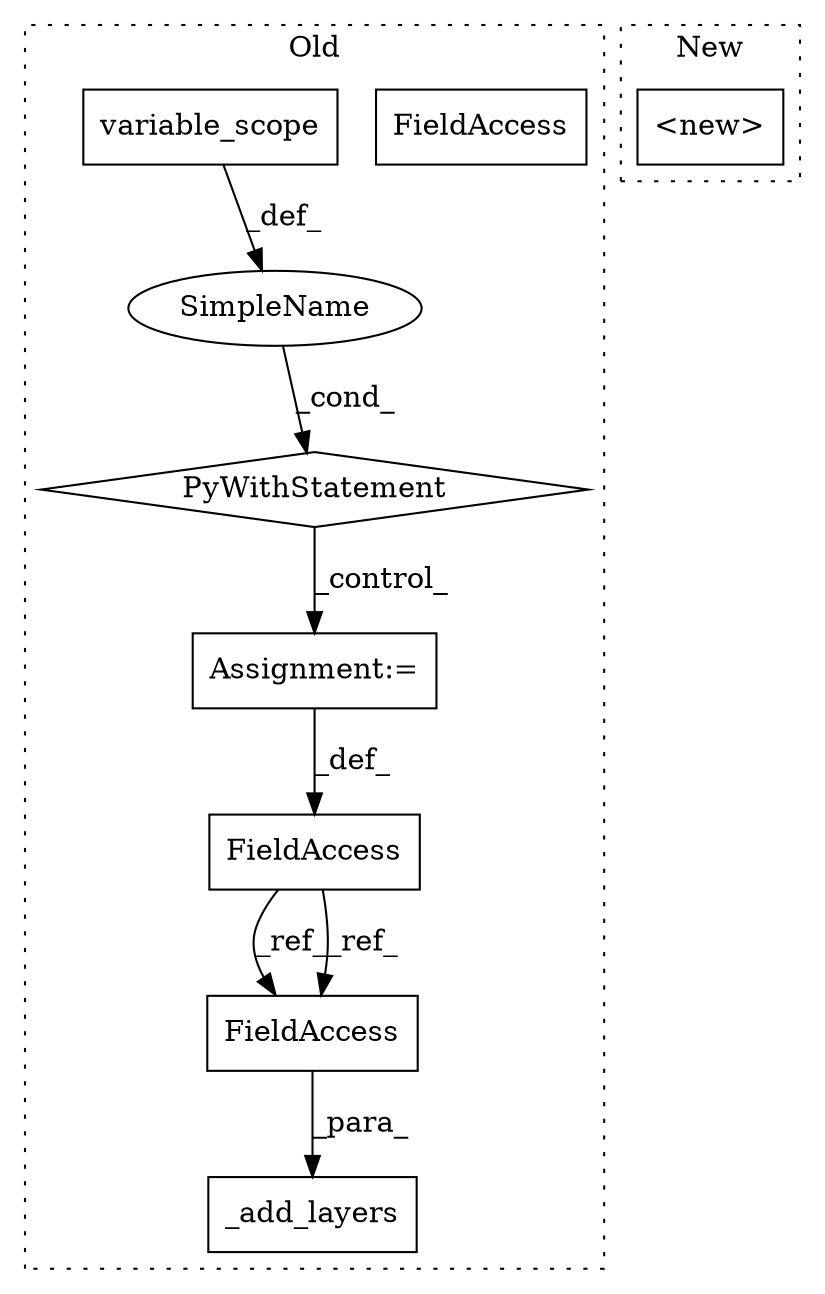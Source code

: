digraph G {
subgraph cluster0 {
1 [label="_add_layers" a="32" s="2870,2894" l="12,1" shape="box"];
3 [label="FieldAccess" a="22" s="2882" l="12" shape="box"];
4 [label="Assignment:=" a="7" s="2512" l="1" shape="box"];
5 [label="FieldAccess" a="22" s="2804" l="12" shape="box"];
6 [label="SimpleName" a="42" s="" l="" shape="ellipse"];
7 [label="PyWithStatement" a="104" s="2352,2393" l="10,2" shape="diamond"];
8 [label="variable_scope" a="32" s="2373,2392" l="15,1" shape="box"];
9 [label="FieldAccess" a="22" s="2882" l="12" shape="box"];
label = "Old";
style="dotted";
}
subgraph cluster1 {
2 [label="<new>" a="46" s="2327" l="8" shape="box"];
label = "New";
style="dotted";
}
4 -> 5 [label="_def_"];
5 -> 9 [label="_ref_"];
5 -> 9 [label="_ref_"];
6 -> 7 [label="_cond_"];
7 -> 4 [label="_control_"];
8 -> 6 [label="_def_"];
9 -> 1 [label="_para_"];
}